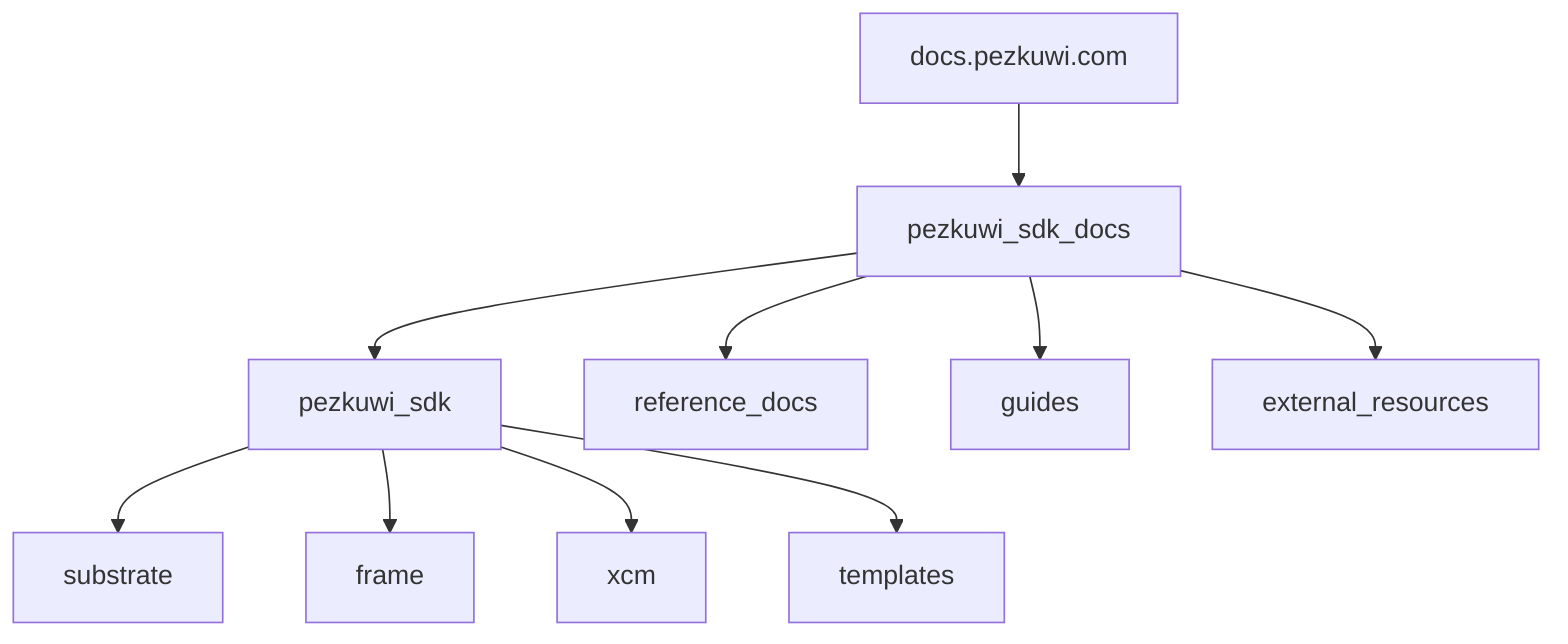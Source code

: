flowchart
    dot[docs.pezkuwi.com] --> devhub[pezkuwi_sdk_docs]

    devhub --> pezkuwi_sdk
    devhub --> reference_docs
    devhub --> guides
	devhub --> external_resources

    pezkuwi_sdk --> substrate
    pezkuwi_sdk --> frame
    pezkuwi_sdk --> xcm
	pezkuwi_sdk --> templates